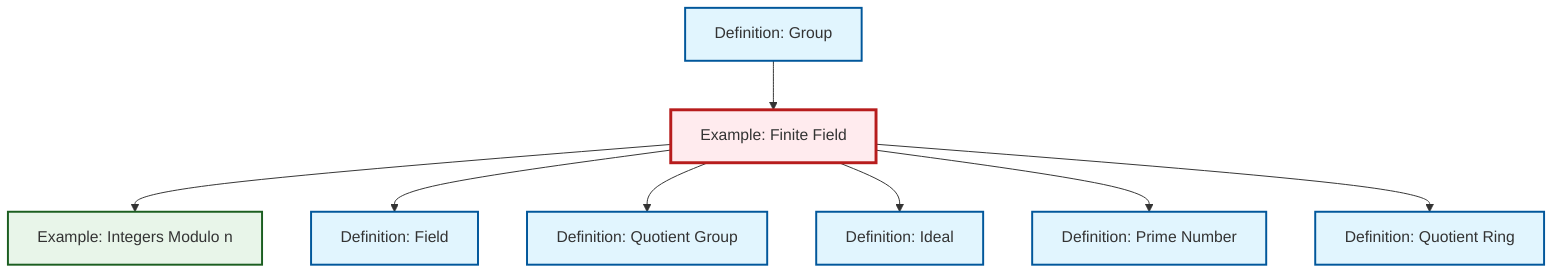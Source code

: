 graph TD
    classDef definition fill:#e1f5fe,stroke:#01579b,stroke-width:2px
    classDef theorem fill:#f3e5f5,stroke:#4a148c,stroke-width:2px
    classDef axiom fill:#fff3e0,stroke:#e65100,stroke-width:2px
    classDef example fill:#e8f5e9,stroke:#1b5e20,stroke-width:2px
    classDef current fill:#ffebee,stroke:#b71c1c,stroke-width:3px
    def-group["Definition: Group"]:::definition
    def-prime["Definition: Prime Number"]:::definition
    def-ideal["Definition: Ideal"]:::definition
    ex-finite-field["Example: Finite Field"]:::example
    def-quotient-ring["Definition: Quotient Ring"]:::definition
    ex-quotient-integers-mod-n["Example: Integers Modulo n"]:::example
    def-quotient-group["Definition: Quotient Group"]:::definition
    def-field["Definition: Field"]:::definition
    ex-finite-field --> ex-quotient-integers-mod-n
    ex-finite-field --> def-field
    ex-finite-field --> def-quotient-group
    ex-finite-field --> def-ideal
    def-group --> ex-finite-field
    ex-finite-field --> def-prime
    ex-finite-field --> def-quotient-ring
    class ex-finite-field current